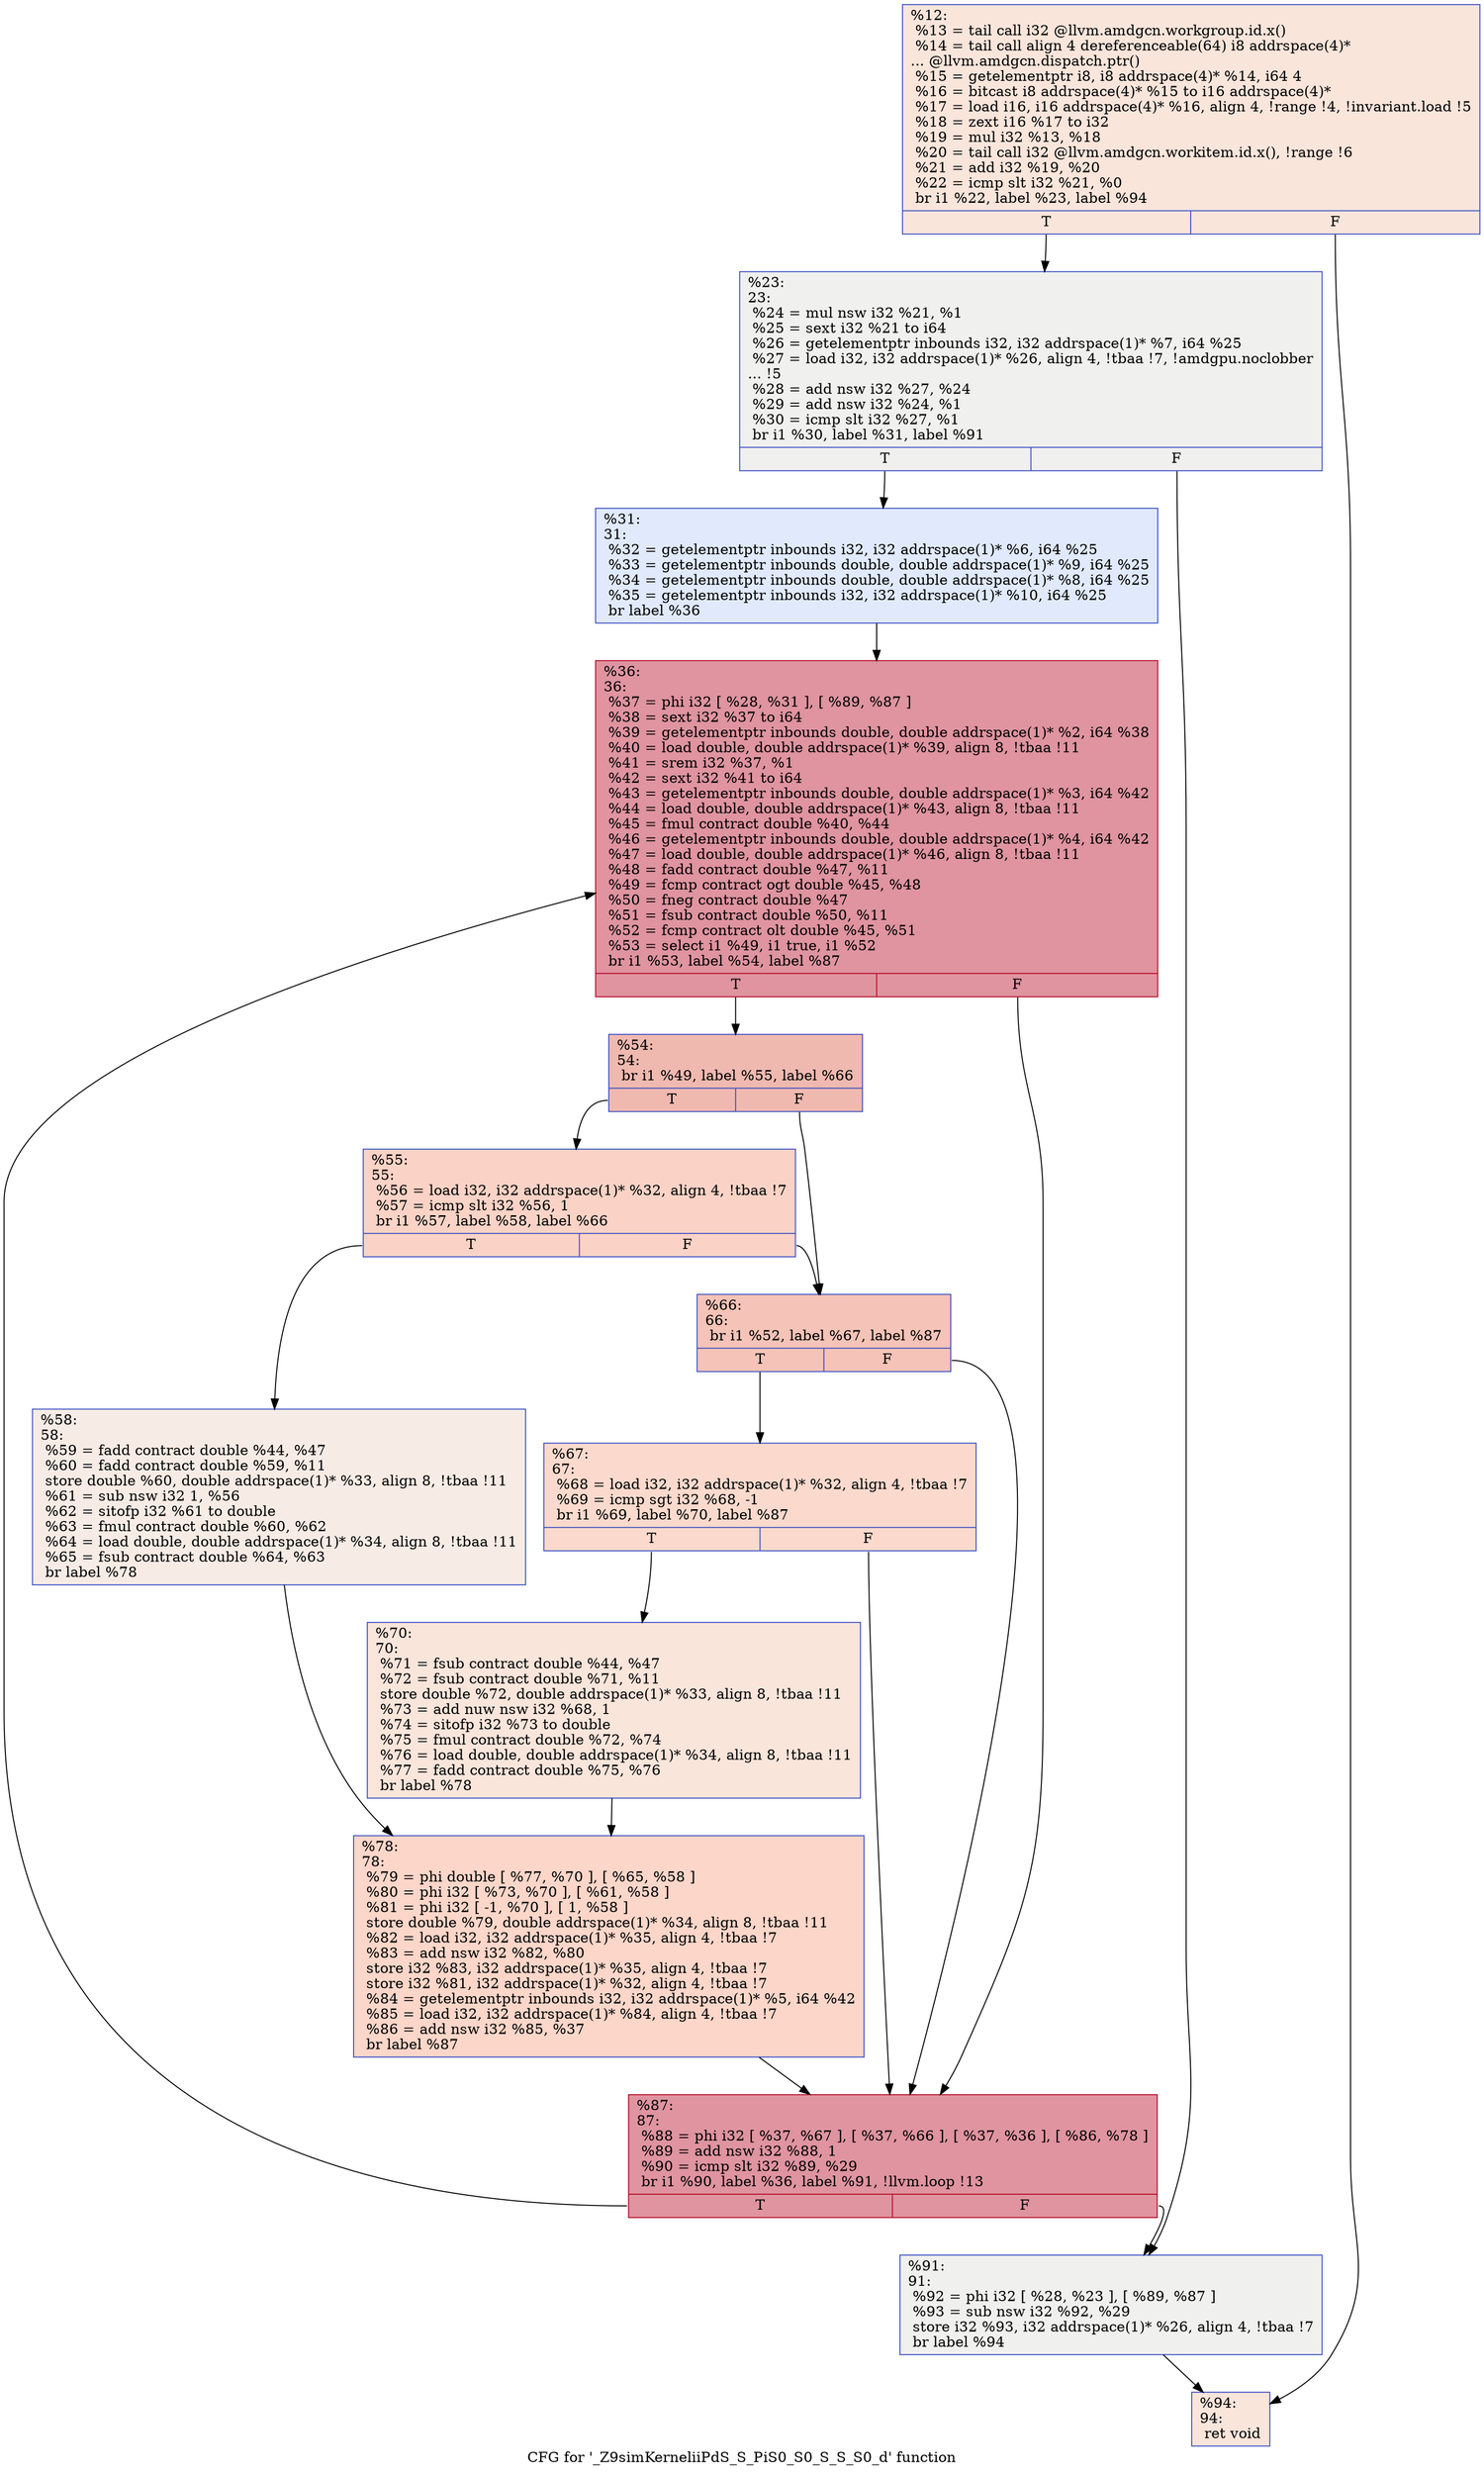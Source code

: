 digraph "CFG for '_Z9simKerneliiPdS_S_PiS0_S0_S_S_S0_d' function" {
	label="CFG for '_Z9simKerneliiPdS_S_PiS0_S0_S_S_S0_d' function";

	Node0x4d6d630 [shape=record,color="#3d50c3ff", style=filled, fillcolor="#f4c5ad70",label="{%12:\l  %13 = tail call i32 @llvm.amdgcn.workgroup.id.x()\l  %14 = tail call align 4 dereferenceable(64) i8 addrspace(4)*\l... @llvm.amdgcn.dispatch.ptr()\l  %15 = getelementptr i8, i8 addrspace(4)* %14, i64 4\l  %16 = bitcast i8 addrspace(4)* %15 to i16 addrspace(4)*\l  %17 = load i16, i16 addrspace(4)* %16, align 4, !range !4, !invariant.load !5\l  %18 = zext i16 %17 to i32\l  %19 = mul i32 %13, %18\l  %20 = tail call i32 @llvm.amdgcn.workitem.id.x(), !range !6\l  %21 = add i32 %19, %20\l  %22 = icmp slt i32 %21, %0\l  br i1 %22, label %23, label %94\l|{<s0>T|<s1>F}}"];
	Node0x4d6d630:s0 -> Node0x4d701b0;
	Node0x4d6d630:s1 -> Node0x4d70240;
	Node0x4d701b0 [shape=record,color="#3d50c3ff", style=filled, fillcolor="#dedcdb70",label="{%23:\l23:                                               \l  %24 = mul nsw i32 %21, %1\l  %25 = sext i32 %21 to i64\l  %26 = getelementptr inbounds i32, i32 addrspace(1)* %7, i64 %25\l  %27 = load i32, i32 addrspace(1)* %26, align 4, !tbaa !7, !amdgpu.noclobber\l... !5\l  %28 = add nsw i32 %27, %24\l  %29 = add nsw i32 %24, %1\l  %30 = icmp slt i32 %27, %1\l  br i1 %30, label %31, label %91\l|{<s0>T|<s1>F}}"];
	Node0x4d701b0:s0 -> Node0x4d70ed0;
	Node0x4d701b0:s1 -> Node0x4d70f60;
	Node0x4d70ed0 [shape=record,color="#3d50c3ff", style=filled, fillcolor="#b9d0f970",label="{%31:\l31:                                               \l  %32 = getelementptr inbounds i32, i32 addrspace(1)* %6, i64 %25\l  %33 = getelementptr inbounds double, double addrspace(1)* %9, i64 %25\l  %34 = getelementptr inbounds double, double addrspace(1)* %8, i64 %25\l  %35 = getelementptr inbounds i32, i32 addrspace(1)* %10, i64 %25\l  br label %36\l}"];
	Node0x4d70ed0 -> Node0x4d6eec0;
	Node0x4d6eec0 [shape=record,color="#b70d28ff", style=filled, fillcolor="#b70d2870",label="{%36:\l36:                                               \l  %37 = phi i32 [ %28, %31 ], [ %89, %87 ]\l  %38 = sext i32 %37 to i64\l  %39 = getelementptr inbounds double, double addrspace(1)* %2, i64 %38\l  %40 = load double, double addrspace(1)* %39, align 8, !tbaa !11\l  %41 = srem i32 %37, %1\l  %42 = sext i32 %41 to i64\l  %43 = getelementptr inbounds double, double addrspace(1)* %3, i64 %42\l  %44 = load double, double addrspace(1)* %43, align 8, !tbaa !11\l  %45 = fmul contract double %40, %44\l  %46 = getelementptr inbounds double, double addrspace(1)* %4, i64 %42\l  %47 = load double, double addrspace(1)* %46, align 8, !tbaa !11\l  %48 = fadd contract double %47, %11\l  %49 = fcmp contract ogt double %45, %48\l  %50 = fneg contract double %47\l  %51 = fsub contract double %50, %11\l  %52 = fcmp contract olt double %45, %51\l  %53 = select i1 %49, i1 true, i1 %52\l  br i1 %53, label %54, label %87\l|{<s0>T|<s1>F}}"];
	Node0x4d6eec0:s0 -> Node0x4d72650;
	Node0x4d6eec0:s1 -> Node0x4d71500;
	Node0x4d72650 [shape=record,color="#3d50c3ff", style=filled, fillcolor="#de614d70",label="{%54:\l54:                                               \l  br i1 %49, label %55, label %66\l|{<s0>T|<s1>F}}"];
	Node0x4d72650:s0 -> Node0x4d72790;
	Node0x4d72650:s1 -> Node0x4d727e0;
	Node0x4d72790 [shape=record,color="#3d50c3ff", style=filled, fillcolor="#f59c7d70",label="{%55:\l55:                                               \l  %56 = load i32, i32 addrspace(1)* %32, align 4, !tbaa !7\l  %57 = icmp slt i32 %56, 1\l  br i1 %57, label %58, label %66\l|{<s0>T|<s1>F}}"];
	Node0x4d72790:s0 -> Node0x4d73030;
	Node0x4d72790:s1 -> Node0x4d727e0;
	Node0x4d73030 [shape=record,color="#3d50c3ff", style=filled, fillcolor="#ecd3c570",label="{%58:\l58:                                               \l  %59 = fadd contract double %44, %47\l  %60 = fadd contract double %59, %11\l  store double %60, double addrspace(1)* %33, align 8, !tbaa !11\l  %61 = sub nsw i32 1, %56\l  %62 = sitofp i32 %61 to double\l  %63 = fmul contract double %60, %62\l  %64 = load double, double addrspace(1)* %34, align 8, !tbaa !11\l  %65 = fsub contract double %64, %63\l  br label %78\l}"];
	Node0x4d73030 -> Node0x4d711d0;
	Node0x4d727e0 [shape=record,color="#3d50c3ff", style=filled, fillcolor="#e8765c70",label="{%66:\l66:                                               \l  br i1 %52, label %67, label %87\l|{<s0>T|<s1>F}}"];
	Node0x4d727e0:s0 -> Node0x4d71290;
	Node0x4d727e0:s1 -> Node0x4d71500;
	Node0x4d71290 [shape=record,color="#3d50c3ff", style=filled, fillcolor="#f7ac8e70",label="{%67:\l67:                                               \l  %68 = load i32, i32 addrspace(1)* %32, align 4, !tbaa !7\l  %69 = icmp sgt i32 %68, -1\l  br i1 %69, label %70, label %87\l|{<s0>T|<s1>F}}"];
	Node0x4d71290:s0 -> Node0x4d73aa0;
	Node0x4d71290:s1 -> Node0x4d71500;
	Node0x4d73aa0 [shape=record,color="#3d50c3ff", style=filled, fillcolor="#f4c5ad70",label="{%70:\l70:                                               \l  %71 = fsub contract double %44, %47\l  %72 = fsub contract double %71, %11\l  store double %72, double addrspace(1)* %33, align 8, !tbaa !11\l  %73 = add nuw nsw i32 %68, 1\l  %74 = sitofp i32 %73 to double\l  %75 = fmul contract double %72, %74\l  %76 = load double, double addrspace(1)* %34, align 8, !tbaa !11\l  %77 = fadd contract double %75, %76\l  br label %78\l}"];
	Node0x4d73aa0 -> Node0x4d711d0;
	Node0x4d711d0 [shape=record,color="#3d50c3ff", style=filled, fillcolor="#f6a38570",label="{%78:\l78:                                               \l  %79 = phi double [ %77, %70 ], [ %65, %58 ]\l  %80 = phi i32 [ %73, %70 ], [ %61, %58 ]\l  %81 = phi i32 [ -1, %70 ], [ 1, %58 ]\l  store double %79, double addrspace(1)* %34, align 8, !tbaa !11\l  %82 = load i32, i32 addrspace(1)* %35, align 4, !tbaa !7\l  %83 = add nsw i32 %82, %80\l  store i32 %83, i32 addrspace(1)* %35, align 4, !tbaa !7\l  store i32 %81, i32 addrspace(1)* %32, align 4, !tbaa !7\l  %84 = getelementptr inbounds i32, i32 addrspace(1)* %5, i64 %42\l  %85 = load i32, i32 addrspace(1)* %84, align 4, !tbaa !7\l  %86 = add nsw i32 %85, %37\l  br label %87\l}"];
	Node0x4d711d0 -> Node0x4d71500;
	Node0x4d71500 [shape=record,color="#b70d28ff", style=filled, fillcolor="#b70d2870",label="{%87:\l87:                                               \l  %88 = phi i32 [ %37, %67 ], [ %37, %66 ], [ %37, %36 ], [ %86, %78 ]\l  %89 = add nsw i32 %88, 1\l  %90 = icmp slt i32 %89, %29\l  br i1 %90, label %36, label %91, !llvm.loop !13\l|{<s0>T|<s1>F}}"];
	Node0x4d71500:s0 -> Node0x4d6eec0;
	Node0x4d71500:s1 -> Node0x4d70f60;
	Node0x4d70f60 [shape=record,color="#3d50c3ff", style=filled, fillcolor="#dedcdb70",label="{%91:\l91:                                               \l  %92 = phi i32 [ %28, %23 ], [ %89, %87 ]\l  %93 = sub nsw i32 %92, %29\l  store i32 %93, i32 addrspace(1)* %26, align 4, !tbaa !7\l  br label %94\l}"];
	Node0x4d70f60 -> Node0x4d70240;
	Node0x4d70240 [shape=record,color="#3d50c3ff", style=filled, fillcolor="#f4c5ad70",label="{%94:\l94:                                               \l  ret void\l}"];
}
